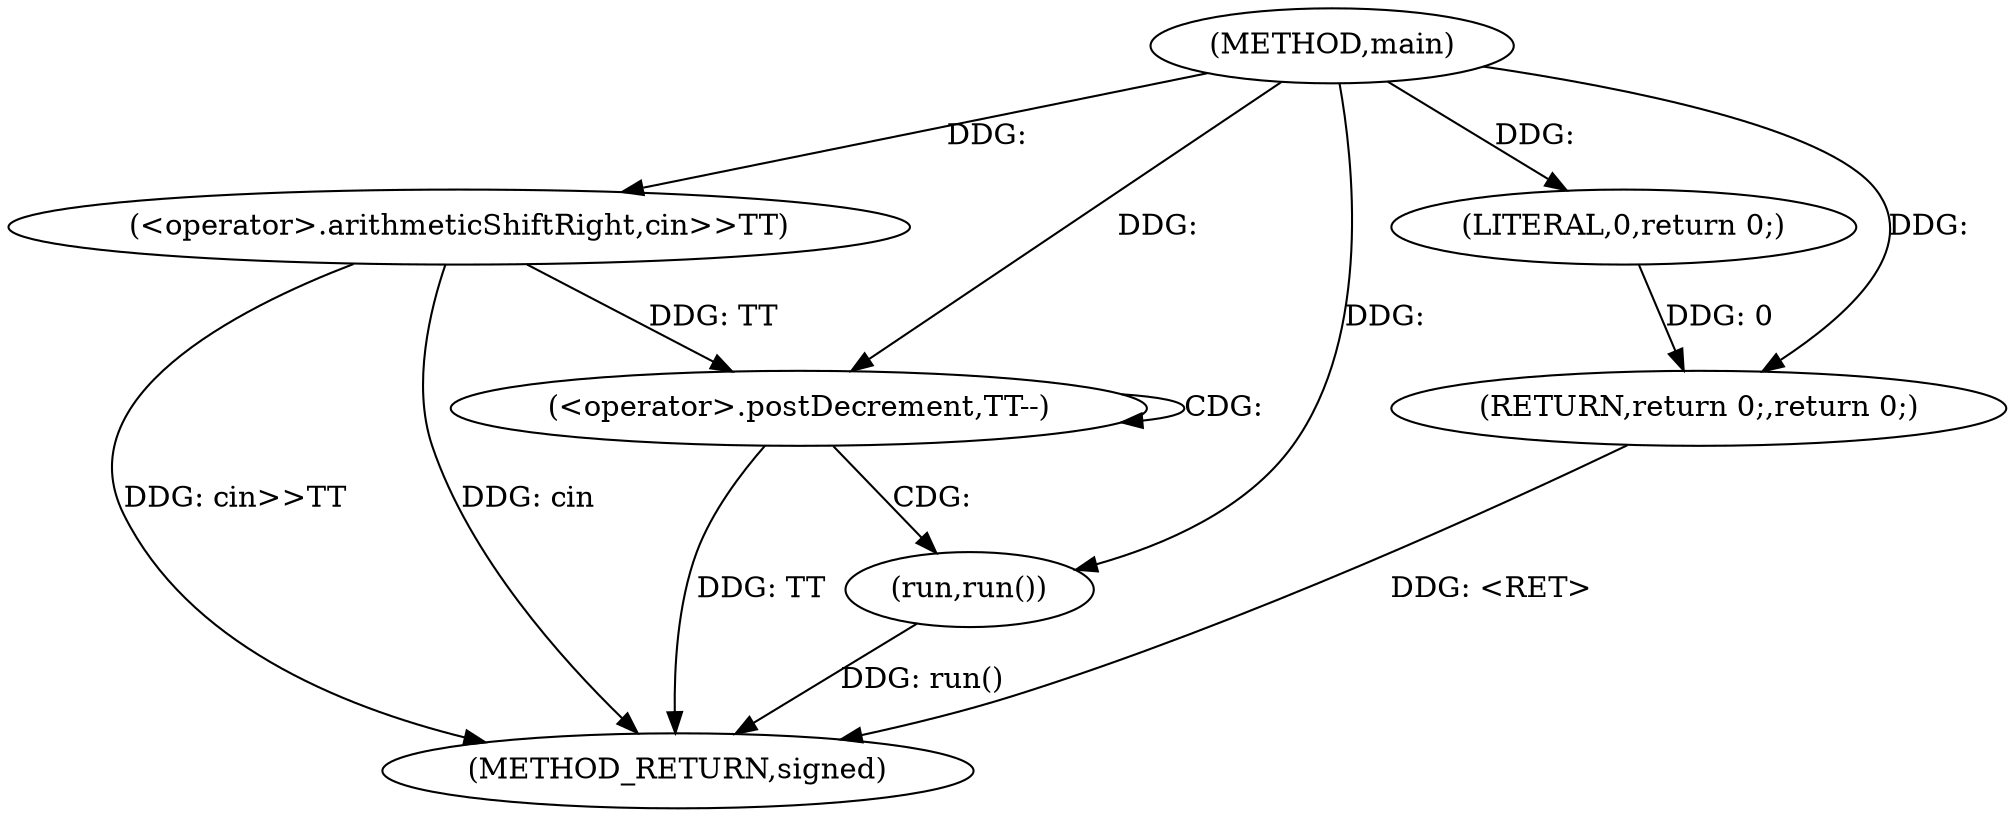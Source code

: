 digraph "main" {  
"1000339" [label = "(METHOD,main)" ]
"1000351" [label = "(METHOD_RETURN,signed)" ]
"1000342" [label = "(<operator>.arithmeticShiftRight,cin>>TT)" ]
"1000349" [label = "(RETURN,return 0;,return 0;)" ]
"1000346" [label = "(<operator>.postDecrement,TT--)" ]
"1000348" [label = "(run,run())" ]
"1000350" [label = "(LITERAL,0,return 0;)" ]
  "1000349" -> "1000351"  [ label = "DDG: <RET>"] 
  "1000342" -> "1000351"  [ label = "DDG: cin>>TT"] 
  "1000346" -> "1000351"  [ label = "DDG: TT"] 
  "1000348" -> "1000351"  [ label = "DDG: run()"] 
  "1000342" -> "1000351"  [ label = "DDG: cin"] 
  "1000350" -> "1000349"  [ label = "DDG: 0"] 
  "1000339" -> "1000349"  [ label = "DDG: "] 
  "1000339" -> "1000342"  [ label = "DDG: "] 
  "1000339" -> "1000348"  [ label = "DDG: "] 
  "1000339" -> "1000350"  [ label = "DDG: "] 
  "1000342" -> "1000346"  [ label = "DDG: TT"] 
  "1000339" -> "1000346"  [ label = "DDG: "] 
  "1000346" -> "1000346"  [ label = "CDG: "] 
  "1000346" -> "1000348"  [ label = "CDG: "] 
}

